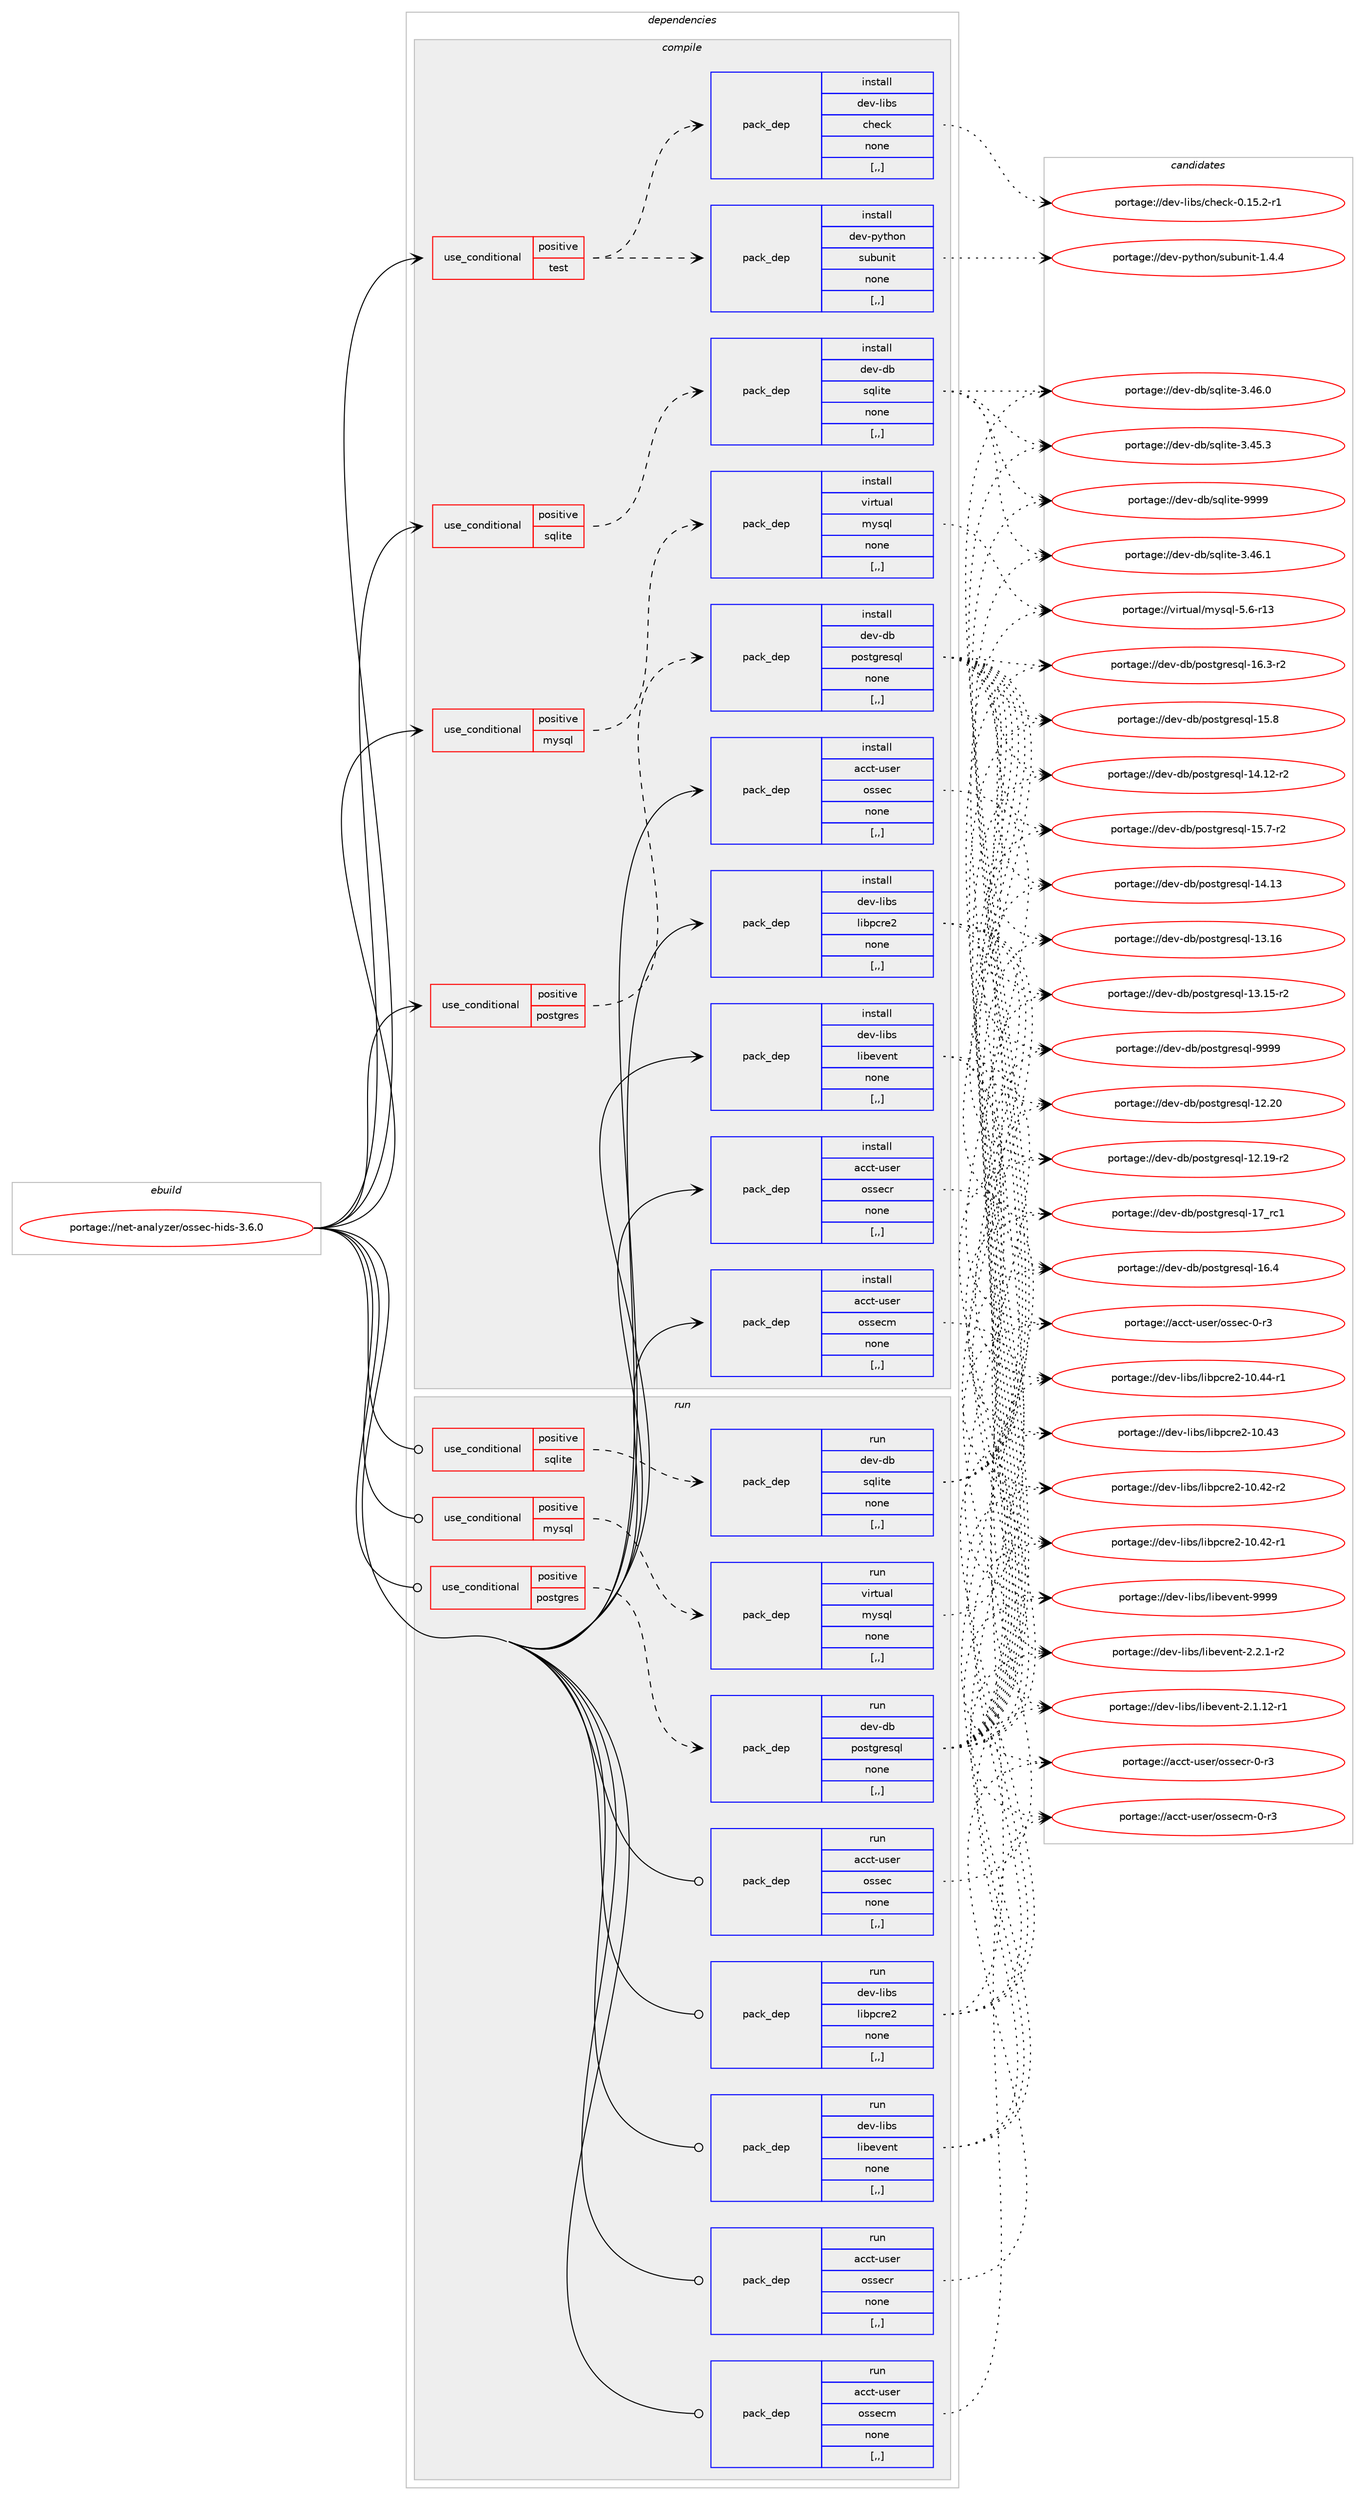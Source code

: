 digraph prolog {

# *************
# Graph options
# *************

newrank=true;
concentrate=true;
compound=true;
graph [rankdir=LR,fontname=Helvetica,fontsize=10,ranksep=1.5];#, ranksep=2.5, nodesep=0.2];
edge  [arrowhead=vee];
node  [fontname=Helvetica,fontsize=10];

# **********
# The ebuild
# **********

subgraph cluster_leftcol {
color=gray;
label=<<i>ebuild</i>>;
id [label="portage://net-analyzer/ossec-hids-3.6.0", color=red, width=4, href="../net-analyzer/ossec-hids-3.6.0.svg"];
}

# ****************
# The dependencies
# ****************

subgraph cluster_midcol {
color=gray;
label=<<i>dependencies</i>>;
subgraph cluster_compile {
fillcolor="#eeeeee";
style=filled;
label=<<i>compile</i>>;
subgraph cond222264 {
dependency852978 [label=<<TABLE BORDER="0" CELLBORDER="1" CELLSPACING="0" CELLPADDING="4"><TR><TD ROWSPAN="3" CELLPADDING="10">use_conditional</TD></TR><TR><TD>positive</TD></TR><TR><TD>mysql</TD></TR></TABLE>>, shape=none, color=red];
subgraph pack624361 {
dependency852979 [label=<<TABLE BORDER="0" CELLBORDER="1" CELLSPACING="0" CELLPADDING="4" WIDTH="220"><TR><TD ROWSPAN="6" CELLPADDING="30">pack_dep</TD></TR><TR><TD WIDTH="110">install</TD></TR><TR><TD>virtual</TD></TR><TR><TD>mysql</TD></TR><TR><TD>none</TD></TR><TR><TD>[,,]</TD></TR></TABLE>>, shape=none, color=blue];
}
dependency852978:e -> dependency852979:w [weight=20,style="dashed",arrowhead="vee"];
}
id:e -> dependency852978:w [weight=20,style="solid",arrowhead="vee"];
subgraph cond222265 {
dependency852980 [label=<<TABLE BORDER="0" CELLBORDER="1" CELLSPACING="0" CELLPADDING="4"><TR><TD ROWSPAN="3" CELLPADDING="10">use_conditional</TD></TR><TR><TD>positive</TD></TR><TR><TD>postgres</TD></TR></TABLE>>, shape=none, color=red];
subgraph pack624362 {
dependency852981 [label=<<TABLE BORDER="0" CELLBORDER="1" CELLSPACING="0" CELLPADDING="4" WIDTH="220"><TR><TD ROWSPAN="6" CELLPADDING="30">pack_dep</TD></TR><TR><TD WIDTH="110">install</TD></TR><TR><TD>dev-db</TD></TR><TR><TD>postgresql</TD></TR><TR><TD>none</TD></TR><TR><TD>[,,]</TD></TR></TABLE>>, shape=none, color=blue];
}
dependency852980:e -> dependency852981:w [weight=20,style="dashed",arrowhead="vee"];
}
id:e -> dependency852980:w [weight=20,style="solid",arrowhead="vee"];
subgraph cond222266 {
dependency852982 [label=<<TABLE BORDER="0" CELLBORDER="1" CELLSPACING="0" CELLPADDING="4"><TR><TD ROWSPAN="3" CELLPADDING="10">use_conditional</TD></TR><TR><TD>positive</TD></TR><TR><TD>sqlite</TD></TR></TABLE>>, shape=none, color=red];
subgraph pack624363 {
dependency852983 [label=<<TABLE BORDER="0" CELLBORDER="1" CELLSPACING="0" CELLPADDING="4" WIDTH="220"><TR><TD ROWSPAN="6" CELLPADDING="30">pack_dep</TD></TR><TR><TD WIDTH="110">install</TD></TR><TR><TD>dev-db</TD></TR><TR><TD>sqlite</TD></TR><TR><TD>none</TD></TR><TR><TD>[,,]</TD></TR></TABLE>>, shape=none, color=blue];
}
dependency852982:e -> dependency852983:w [weight=20,style="dashed",arrowhead="vee"];
}
id:e -> dependency852982:w [weight=20,style="solid",arrowhead="vee"];
subgraph cond222267 {
dependency852984 [label=<<TABLE BORDER="0" CELLBORDER="1" CELLSPACING="0" CELLPADDING="4"><TR><TD ROWSPAN="3" CELLPADDING="10">use_conditional</TD></TR><TR><TD>positive</TD></TR><TR><TD>test</TD></TR></TABLE>>, shape=none, color=red];
subgraph pack624364 {
dependency852985 [label=<<TABLE BORDER="0" CELLBORDER="1" CELLSPACING="0" CELLPADDING="4" WIDTH="220"><TR><TD ROWSPAN="6" CELLPADDING="30">pack_dep</TD></TR><TR><TD WIDTH="110">install</TD></TR><TR><TD>dev-libs</TD></TR><TR><TD>check</TD></TR><TR><TD>none</TD></TR><TR><TD>[,,]</TD></TR></TABLE>>, shape=none, color=blue];
}
dependency852984:e -> dependency852985:w [weight=20,style="dashed",arrowhead="vee"];
subgraph pack624365 {
dependency852986 [label=<<TABLE BORDER="0" CELLBORDER="1" CELLSPACING="0" CELLPADDING="4" WIDTH="220"><TR><TD ROWSPAN="6" CELLPADDING="30">pack_dep</TD></TR><TR><TD WIDTH="110">install</TD></TR><TR><TD>dev-python</TD></TR><TR><TD>subunit</TD></TR><TR><TD>none</TD></TR><TR><TD>[,,]</TD></TR></TABLE>>, shape=none, color=blue];
}
dependency852984:e -> dependency852986:w [weight=20,style="dashed",arrowhead="vee"];
}
id:e -> dependency852984:w [weight=20,style="solid",arrowhead="vee"];
subgraph pack624366 {
dependency852987 [label=<<TABLE BORDER="0" CELLBORDER="1" CELLSPACING="0" CELLPADDING="4" WIDTH="220"><TR><TD ROWSPAN="6" CELLPADDING="30">pack_dep</TD></TR><TR><TD WIDTH="110">install</TD></TR><TR><TD>acct-user</TD></TR><TR><TD>ossec</TD></TR><TR><TD>none</TD></TR><TR><TD>[,,]</TD></TR></TABLE>>, shape=none, color=blue];
}
id:e -> dependency852987:w [weight=20,style="solid",arrowhead="vee"];
subgraph pack624367 {
dependency852988 [label=<<TABLE BORDER="0" CELLBORDER="1" CELLSPACING="0" CELLPADDING="4" WIDTH="220"><TR><TD ROWSPAN="6" CELLPADDING="30">pack_dep</TD></TR><TR><TD WIDTH="110">install</TD></TR><TR><TD>acct-user</TD></TR><TR><TD>ossecm</TD></TR><TR><TD>none</TD></TR><TR><TD>[,,]</TD></TR></TABLE>>, shape=none, color=blue];
}
id:e -> dependency852988:w [weight=20,style="solid",arrowhead="vee"];
subgraph pack624368 {
dependency852989 [label=<<TABLE BORDER="0" CELLBORDER="1" CELLSPACING="0" CELLPADDING="4" WIDTH="220"><TR><TD ROWSPAN="6" CELLPADDING="30">pack_dep</TD></TR><TR><TD WIDTH="110">install</TD></TR><TR><TD>acct-user</TD></TR><TR><TD>ossecr</TD></TR><TR><TD>none</TD></TR><TR><TD>[,,]</TD></TR></TABLE>>, shape=none, color=blue];
}
id:e -> dependency852989:w [weight=20,style="solid",arrowhead="vee"];
subgraph pack624369 {
dependency852990 [label=<<TABLE BORDER="0" CELLBORDER="1" CELLSPACING="0" CELLPADDING="4" WIDTH="220"><TR><TD ROWSPAN="6" CELLPADDING="30">pack_dep</TD></TR><TR><TD WIDTH="110">install</TD></TR><TR><TD>dev-libs</TD></TR><TR><TD>libevent</TD></TR><TR><TD>none</TD></TR><TR><TD>[,,]</TD></TR></TABLE>>, shape=none, color=blue];
}
id:e -> dependency852990:w [weight=20,style="solid",arrowhead="vee"];
subgraph pack624370 {
dependency852991 [label=<<TABLE BORDER="0" CELLBORDER="1" CELLSPACING="0" CELLPADDING="4" WIDTH="220"><TR><TD ROWSPAN="6" CELLPADDING="30">pack_dep</TD></TR><TR><TD WIDTH="110">install</TD></TR><TR><TD>dev-libs</TD></TR><TR><TD>libpcre2</TD></TR><TR><TD>none</TD></TR><TR><TD>[,,]</TD></TR></TABLE>>, shape=none, color=blue];
}
id:e -> dependency852991:w [weight=20,style="solid",arrowhead="vee"];
}
subgraph cluster_compileandrun {
fillcolor="#eeeeee";
style=filled;
label=<<i>compile and run</i>>;
}
subgraph cluster_run {
fillcolor="#eeeeee";
style=filled;
label=<<i>run</i>>;
subgraph cond222268 {
dependency852992 [label=<<TABLE BORDER="0" CELLBORDER="1" CELLSPACING="0" CELLPADDING="4"><TR><TD ROWSPAN="3" CELLPADDING="10">use_conditional</TD></TR><TR><TD>positive</TD></TR><TR><TD>mysql</TD></TR></TABLE>>, shape=none, color=red];
subgraph pack624371 {
dependency852993 [label=<<TABLE BORDER="0" CELLBORDER="1" CELLSPACING="0" CELLPADDING="4" WIDTH="220"><TR><TD ROWSPAN="6" CELLPADDING="30">pack_dep</TD></TR><TR><TD WIDTH="110">run</TD></TR><TR><TD>virtual</TD></TR><TR><TD>mysql</TD></TR><TR><TD>none</TD></TR><TR><TD>[,,]</TD></TR></TABLE>>, shape=none, color=blue];
}
dependency852992:e -> dependency852993:w [weight=20,style="dashed",arrowhead="vee"];
}
id:e -> dependency852992:w [weight=20,style="solid",arrowhead="odot"];
subgraph cond222269 {
dependency852994 [label=<<TABLE BORDER="0" CELLBORDER="1" CELLSPACING="0" CELLPADDING="4"><TR><TD ROWSPAN="3" CELLPADDING="10">use_conditional</TD></TR><TR><TD>positive</TD></TR><TR><TD>postgres</TD></TR></TABLE>>, shape=none, color=red];
subgraph pack624372 {
dependency852995 [label=<<TABLE BORDER="0" CELLBORDER="1" CELLSPACING="0" CELLPADDING="4" WIDTH="220"><TR><TD ROWSPAN="6" CELLPADDING="30">pack_dep</TD></TR><TR><TD WIDTH="110">run</TD></TR><TR><TD>dev-db</TD></TR><TR><TD>postgresql</TD></TR><TR><TD>none</TD></TR><TR><TD>[,,]</TD></TR></TABLE>>, shape=none, color=blue];
}
dependency852994:e -> dependency852995:w [weight=20,style="dashed",arrowhead="vee"];
}
id:e -> dependency852994:w [weight=20,style="solid",arrowhead="odot"];
subgraph cond222270 {
dependency852996 [label=<<TABLE BORDER="0" CELLBORDER="1" CELLSPACING="0" CELLPADDING="4"><TR><TD ROWSPAN="3" CELLPADDING="10">use_conditional</TD></TR><TR><TD>positive</TD></TR><TR><TD>sqlite</TD></TR></TABLE>>, shape=none, color=red];
subgraph pack624373 {
dependency852997 [label=<<TABLE BORDER="0" CELLBORDER="1" CELLSPACING="0" CELLPADDING="4" WIDTH="220"><TR><TD ROWSPAN="6" CELLPADDING="30">pack_dep</TD></TR><TR><TD WIDTH="110">run</TD></TR><TR><TD>dev-db</TD></TR><TR><TD>sqlite</TD></TR><TR><TD>none</TD></TR><TR><TD>[,,]</TD></TR></TABLE>>, shape=none, color=blue];
}
dependency852996:e -> dependency852997:w [weight=20,style="dashed",arrowhead="vee"];
}
id:e -> dependency852996:w [weight=20,style="solid",arrowhead="odot"];
subgraph pack624374 {
dependency852998 [label=<<TABLE BORDER="0" CELLBORDER="1" CELLSPACING="0" CELLPADDING="4" WIDTH="220"><TR><TD ROWSPAN="6" CELLPADDING="30">pack_dep</TD></TR><TR><TD WIDTH="110">run</TD></TR><TR><TD>acct-user</TD></TR><TR><TD>ossec</TD></TR><TR><TD>none</TD></TR><TR><TD>[,,]</TD></TR></TABLE>>, shape=none, color=blue];
}
id:e -> dependency852998:w [weight=20,style="solid",arrowhead="odot"];
subgraph pack624375 {
dependency852999 [label=<<TABLE BORDER="0" CELLBORDER="1" CELLSPACING="0" CELLPADDING="4" WIDTH="220"><TR><TD ROWSPAN="6" CELLPADDING="30">pack_dep</TD></TR><TR><TD WIDTH="110">run</TD></TR><TR><TD>acct-user</TD></TR><TR><TD>ossecm</TD></TR><TR><TD>none</TD></TR><TR><TD>[,,]</TD></TR></TABLE>>, shape=none, color=blue];
}
id:e -> dependency852999:w [weight=20,style="solid",arrowhead="odot"];
subgraph pack624376 {
dependency853000 [label=<<TABLE BORDER="0" CELLBORDER="1" CELLSPACING="0" CELLPADDING="4" WIDTH="220"><TR><TD ROWSPAN="6" CELLPADDING="30">pack_dep</TD></TR><TR><TD WIDTH="110">run</TD></TR><TR><TD>acct-user</TD></TR><TR><TD>ossecr</TD></TR><TR><TD>none</TD></TR><TR><TD>[,,]</TD></TR></TABLE>>, shape=none, color=blue];
}
id:e -> dependency853000:w [weight=20,style="solid",arrowhead="odot"];
subgraph pack624377 {
dependency853001 [label=<<TABLE BORDER="0" CELLBORDER="1" CELLSPACING="0" CELLPADDING="4" WIDTH="220"><TR><TD ROWSPAN="6" CELLPADDING="30">pack_dep</TD></TR><TR><TD WIDTH="110">run</TD></TR><TR><TD>dev-libs</TD></TR><TR><TD>libevent</TD></TR><TR><TD>none</TD></TR><TR><TD>[,,]</TD></TR></TABLE>>, shape=none, color=blue];
}
id:e -> dependency853001:w [weight=20,style="solid",arrowhead="odot"];
subgraph pack624378 {
dependency853002 [label=<<TABLE BORDER="0" CELLBORDER="1" CELLSPACING="0" CELLPADDING="4" WIDTH="220"><TR><TD ROWSPAN="6" CELLPADDING="30">pack_dep</TD></TR><TR><TD WIDTH="110">run</TD></TR><TR><TD>dev-libs</TD></TR><TR><TD>libpcre2</TD></TR><TR><TD>none</TD></TR><TR><TD>[,,]</TD></TR></TABLE>>, shape=none, color=blue];
}
id:e -> dependency853002:w [weight=20,style="solid",arrowhead="odot"];
}
}

# **************
# The candidates
# **************

subgraph cluster_choices {
rank=same;
color=gray;
label=<<i>candidates</i>>;

subgraph choice624361 {
color=black;
nodesep=1;
choice118105114116117971084710912111511310845534654451144951 [label="portage://virtual/mysql-5.6-r13", color=red, width=4,href="../virtual/mysql-5.6-r13.svg"];
dependency852979:e -> choice118105114116117971084710912111511310845534654451144951:w [style=dotted,weight="100"];
}
subgraph choice624362 {
color=black;
nodesep=1;
choice1001011184510098471121111151161031141011151131084557575757 [label="portage://dev-db/postgresql-9999", color=red, width=4,href="../dev-db/postgresql-9999.svg"];
choice100101118451009847112111115116103114101115113108454955951149949 [label="portage://dev-db/postgresql-17_rc1", color=red, width=4,href="../dev-db/postgresql-17_rc1.svg"];
choice1001011184510098471121111151161031141011151131084549544652 [label="portage://dev-db/postgresql-16.4", color=red, width=4,href="../dev-db/postgresql-16.4.svg"];
choice10010111845100984711211111511610311410111511310845495446514511450 [label="portage://dev-db/postgresql-16.3-r2", color=red, width=4,href="../dev-db/postgresql-16.3-r2.svg"];
choice1001011184510098471121111151161031141011151131084549534656 [label="portage://dev-db/postgresql-15.8", color=red, width=4,href="../dev-db/postgresql-15.8.svg"];
choice10010111845100984711211111511610311410111511310845495346554511450 [label="portage://dev-db/postgresql-15.7-r2", color=red, width=4,href="../dev-db/postgresql-15.7-r2.svg"];
choice100101118451009847112111115116103114101115113108454952464951 [label="portage://dev-db/postgresql-14.13", color=red, width=4,href="../dev-db/postgresql-14.13.svg"];
choice1001011184510098471121111151161031141011151131084549524649504511450 [label="portage://dev-db/postgresql-14.12-r2", color=red, width=4,href="../dev-db/postgresql-14.12-r2.svg"];
choice100101118451009847112111115116103114101115113108454951464954 [label="portage://dev-db/postgresql-13.16", color=red, width=4,href="../dev-db/postgresql-13.16.svg"];
choice1001011184510098471121111151161031141011151131084549514649534511450 [label="portage://dev-db/postgresql-13.15-r2", color=red, width=4,href="../dev-db/postgresql-13.15-r2.svg"];
choice100101118451009847112111115116103114101115113108454950465048 [label="portage://dev-db/postgresql-12.20", color=red, width=4,href="../dev-db/postgresql-12.20.svg"];
choice1001011184510098471121111151161031141011151131084549504649574511450 [label="portage://dev-db/postgresql-12.19-r2", color=red, width=4,href="../dev-db/postgresql-12.19-r2.svg"];
dependency852981:e -> choice1001011184510098471121111151161031141011151131084557575757:w [style=dotted,weight="100"];
dependency852981:e -> choice100101118451009847112111115116103114101115113108454955951149949:w [style=dotted,weight="100"];
dependency852981:e -> choice1001011184510098471121111151161031141011151131084549544652:w [style=dotted,weight="100"];
dependency852981:e -> choice10010111845100984711211111511610311410111511310845495446514511450:w [style=dotted,weight="100"];
dependency852981:e -> choice1001011184510098471121111151161031141011151131084549534656:w [style=dotted,weight="100"];
dependency852981:e -> choice10010111845100984711211111511610311410111511310845495346554511450:w [style=dotted,weight="100"];
dependency852981:e -> choice100101118451009847112111115116103114101115113108454952464951:w [style=dotted,weight="100"];
dependency852981:e -> choice1001011184510098471121111151161031141011151131084549524649504511450:w [style=dotted,weight="100"];
dependency852981:e -> choice100101118451009847112111115116103114101115113108454951464954:w [style=dotted,weight="100"];
dependency852981:e -> choice1001011184510098471121111151161031141011151131084549514649534511450:w [style=dotted,weight="100"];
dependency852981:e -> choice100101118451009847112111115116103114101115113108454950465048:w [style=dotted,weight="100"];
dependency852981:e -> choice1001011184510098471121111151161031141011151131084549504649574511450:w [style=dotted,weight="100"];
}
subgraph choice624363 {
color=black;
nodesep=1;
choice1001011184510098471151131081051161014557575757 [label="portage://dev-db/sqlite-9999", color=red, width=4,href="../dev-db/sqlite-9999.svg"];
choice10010111845100984711511310810511610145514652544649 [label="portage://dev-db/sqlite-3.46.1", color=red, width=4,href="../dev-db/sqlite-3.46.1.svg"];
choice10010111845100984711511310810511610145514652544648 [label="portage://dev-db/sqlite-3.46.0", color=red, width=4,href="../dev-db/sqlite-3.46.0.svg"];
choice10010111845100984711511310810511610145514652534651 [label="portage://dev-db/sqlite-3.45.3", color=red, width=4,href="../dev-db/sqlite-3.45.3.svg"];
dependency852983:e -> choice1001011184510098471151131081051161014557575757:w [style=dotted,weight="100"];
dependency852983:e -> choice10010111845100984711511310810511610145514652544649:w [style=dotted,weight="100"];
dependency852983:e -> choice10010111845100984711511310810511610145514652544648:w [style=dotted,weight="100"];
dependency852983:e -> choice10010111845100984711511310810511610145514652534651:w [style=dotted,weight="100"];
}
subgraph choice624364 {
color=black;
nodesep=1;
choice1001011184510810598115479910410199107454846495346504511449 [label="portage://dev-libs/check-0.15.2-r1", color=red, width=4,href="../dev-libs/check-0.15.2-r1.svg"];
dependency852985:e -> choice1001011184510810598115479910410199107454846495346504511449:w [style=dotted,weight="100"];
}
subgraph choice624365 {
color=black;
nodesep=1;
choice100101118451121211161041111104711511798117110105116454946524652 [label="portage://dev-python/subunit-1.4.4", color=red, width=4,href="../dev-python/subunit-1.4.4.svg"];
dependency852986:e -> choice100101118451121211161041111104711511798117110105116454946524652:w [style=dotted,weight="100"];
}
subgraph choice624366 {
color=black;
nodesep=1;
choice97999911645117115101114471111151151019945484511451 [label="portage://acct-user/ossec-0-r3", color=red, width=4,href="../acct-user/ossec-0-r3.svg"];
dependency852987:e -> choice97999911645117115101114471111151151019945484511451:w [style=dotted,weight="100"];
}
subgraph choice624367 {
color=black;
nodesep=1;
choice97999911645117115101114471111151151019910945484511451 [label="portage://acct-user/ossecm-0-r3", color=red, width=4,href="../acct-user/ossecm-0-r3.svg"];
dependency852988:e -> choice97999911645117115101114471111151151019910945484511451:w [style=dotted,weight="100"];
}
subgraph choice624368 {
color=black;
nodesep=1;
choice97999911645117115101114471111151151019911445484511451 [label="portage://acct-user/ossecr-0-r3", color=red, width=4,href="../acct-user/ossecr-0-r3.svg"];
dependency852989:e -> choice97999911645117115101114471111151151019911445484511451:w [style=dotted,weight="100"];
}
subgraph choice624369 {
color=black;
nodesep=1;
choice100101118451081059811547108105981011181011101164557575757 [label="portage://dev-libs/libevent-9999", color=red, width=4,href="../dev-libs/libevent-9999.svg"];
choice100101118451081059811547108105981011181011101164550465046494511450 [label="portage://dev-libs/libevent-2.2.1-r2", color=red, width=4,href="../dev-libs/libevent-2.2.1-r2.svg"];
choice10010111845108105981154710810598101118101110116455046494649504511449 [label="portage://dev-libs/libevent-2.1.12-r1", color=red, width=4,href="../dev-libs/libevent-2.1.12-r1.svg"];
dependency852990:e -> choice100101118451081059811547108105981011181011101164557575757:w [style=dotted,weight="100"];
dependency852990:e -> choice100101118451081059811547108105981011181011101164550465046494511450:w [style=dotted,weight="100"];
dependency852990:e -> choice10010111845108105981154710810598101118101110116455046494649504511449:w [style=dotted,weight="100"];
}
subgraph choice624370 {
color=black;
nodesep=1;
choice1001011184510810598115471081059811299114101504549484652524511449 [label="portage://dev-libs/libpcre2-10.44-r1", color=red, width=4,href="../dev-libs/libpcre2-10.44-r1.svg"];
choice100101118451081059811547108105981129911410150454948465251 [label="portage://dev-libs/libpcre2-10.43", color=red, width=4,href="../dev-libs/libpcre2-10.43.svg"];
choice1001011184510810598115471081059811299114101504549484652504511450 [label="portage://dev-libs/libpcre2-10.42-r2", color=red, width=4,href="../dev-libs/libpcre2-10.42-r2.svg"];
choice1001011184510810598115471081059811299114101504549484652504511449 [label="portage://dev-libs/libpcre2-10.42-r1", color=red, width=4,href="../dev-libs/libpcre2-10.42-r1.svg"];
dependency852991:e -> choice1001011184510810598115471081059811299114101504549484652524511449:w [style=dotted,weight="100"];
dependency852991:e -> choice100101118451081059811547108105981129911410150454948465251:w [style=dotted,weight="100"];
dependency852991:e -> choice1001011184510810598115471081059811299114101504549484652504511450:w [style=dotted,weight="100"];
dependency852991:e -> choice1001011184510810598115471081059811299114101504549484652504511449:w [style=dotted,weight="100"];
}
subgraph choice624371 {
color=black;
nodesep=1;
choice118105114116117971084710912111511310845534654451144951 [label="portage://virtual/mysql-5.6-r13", color=red, width=4,href="../virtual/mysql-5.6-r13.svg"];
dependency852993:e -> choice118105114116117971084710912111511310845534654451144951:w [style=dotted,weight="100"];
}
subgraph choice624372 {
color=black;
nodesep=1;
choice1001011184510098471121111151161031141011151131084557575757 [label="portage://dev-db/postgresql-9999", color=red, width=4,href="../dev-db/postgresql-9999.svg"];
choice100101118451009847112111115116103114101115113108454955951149949 [label="portage://dev-db/postgresql-17_rc1", color=red, width=4,href="../dev-db/postgresql-17_rc1.svg"];
choice1001011184510098471121111151161031141011151131084549544652 [label="portage://dev-db/postgresql-16.4", color=red, width=4,href="../dev-db/postgresql-16.4.svg"];
choice10010111845100984711211111511610311410111511310845495446514511450 [label="portage://dev-db/postgresql-16.3-r2", color=red, width=4,href="../dev-db/postgresql-16.3-r2.svg"];
choice1001011184510098471121111151161031141011151131084549534656 [label="portage://dev-db/postgresql-15.8", color=red, width=4,href="../dev-db/postgresql-15.8.svg"];
choice10010111845100984711211111511610311410111511310845495346554511450 [label="portage://dev-db/postgresql-15.7-r2", color=red, width=4,href="../dev-db/postgresql-15.7-r2.svg"];
choice100101118451009847112111115116103114101115113108454952464951 [label="portage://dev-db/postgresql-14.13", color=red, width=4,href="../dev-db/postgresql-14.13.svg"];
choice1001011184510098471121111151161031141011151131084549524649504511450 [label="portage://dev-db/postgresql-14.12-r2", color=red, width=4,href="../dev-db/postgresql-14.12-r2.svg"];
choice100101118451009847112111115116103114101115113108454951464954 [label="portage://dev-db/postgresql-13.16", color=red, width=4,href="../dev-db/postgresql-13.16.svg"];
choice1001011184510098471121111151161031141011151131084549514649534511450 [label="portage://dev-db/postgresql-13.15-r2", color=red, width=4,href="../dev-db/postgresql-13.15-r2.svg"];
choice100101118451009847112111115116103114101115113108454950465048 [label="portage://dev-db/postgresql-12.20", color=red, width=4,href="../dev-db/postgresql-12.20.svg"];
choice1001011184510098471121111151161031141011151131084549504649574511450 [label="portage://dev-db/postgresql-12.19-r2", color=red, width=4,href="../dev-db/postgresql-12.19-r2.svg"];
dependency852995:e -> choice1001011184510098471121111151161031141011151131084557575757:w [style=dotted,weight="100"];
dependency852995:e -> choice100101118451009847112111115116103114101115113108454955951149949:w [style=dotted,weight="100"];
dependency852995:e -> choice1001011184510098471121111151161031141011151131084549544652:w [style=dotted,weight="100"];
dependency852995:e -> choice10010111845100984711211111511610311410111511310845495446514511450:w [style=dotted,weight="100"];
dependency852995:e -> choice1001011184510098471121111151161031141011151131084549534656:w [style=dotted,weight="100"];
dependency852995:e -> choice10010111845100984711211111511610311410111511310845495346554511450:w [style=dotted,weight="100"];
dependency852995:e -> choice100101118451009847112111115116103114101115113108454952464951:w [style=dotted,weight="100"];
dependency852995:e -> choice1001011184510098471121111151161031141011151131084549524649504511450:w [style=dotted,weight="100"];
dependency852995:e -> choice100101118451009847112111115116103114101115113108454951464954:w [style=dotted,weight="100"];
dependency852995:e -> choice1001011184510098471121111151161031141011151131084549514649534511450:w [style=dotted,weight="100"];
dependency852995:e -> choice100101118451009847112111115116103114101115113108454950465048:w [style=dotted,weight="100"];
dependency852995:e -> choice1001011184510098471121111151161031141011151131084549504649574511450:w [style=dotted,weight="100"];
}
subgraph choice624373 {
color=black;
nodesep=1;
choice1001011184510098471151131081051161014557575757 [label="portage://dev-db/sqlite-9999", color=red, width=4,href="../dev-db/sqlite-9999.svg"];
choice10010111845100984711511310810511610145514652544649 [label="portage://dev-db/sqlite-3.46.1", color=red, width=4,href="../dev-db/sqlite-3.46.1.svg"];
choice10010111845100984711511310810511610145514652544648 [label="portage://dev-db/sqlite-3.46.0", color=red, width=4,href="../dev-db/sqlite-3.46.0.svg"];
choice10010111845100984711511310810511610145514652534651 [label="portage://dev-db/sqlite-3.45.3", color=red, width=4,href="../dev-db/sqlite-3.45.3.svg"];
dependency852997:e -> choice1001011184510098471151131081051161014557575757:w [style=dotted,weight="100"];
dependency852997:e -> choice10010111845100984711511310810511610145514652544649:w [style=dotted,weight="100"];
dependency852997:e -> choice10010111845100984711511310810511610145514652544648:w [style=dotted,weight="100"];
dependency852997:e -> choice10010111845100984711511310810511610145514652534651:w [style=dotted,weight="100"];
}
subgraph choice624374 {
color=black;
nodesep=1;
choice97999911645117115101114471111151151019945484511451 [label="portage://acct-user/ossec-0-r3", color=red, width=4,href="../acct-user/ossec-0-r3.svg"];
dependency852998:e -> choice97999911645117115101114471111151151019945484511451:w [style=dotted,weight="100"];
}
subgraph choice624375 {
color=black;
nodesep=1;
choice97999911645117115101114471111151151019910945484511451 [label="portage://acct-user/ossecm-0-r3", color=red, width=4,href="../acct-user/ossecm-0-r3.svg"];
dependency852999:e -> choice97999911645117115101114471111151151019910945484511451:w [style=dotted,weight="100"];
}
subgraph choice624376 {
color=black;
nodesep=1;
choice97999911645117115101114471111151151019911445484511451 [label="portage://acct-user/ossecr-0-r3", color=red, width=4,href="../acct-user/ossecr-0-r3.svg"];
dependency853000:e -> choice97999911645117115101114471111151151019911445484511451:w [style=dotted,weight="100"];
}
subgraph choice624377 {
color=black;
nodesep=1;
choice100101118451081059811547108105981011181011101164557575757 [label="portage://dev-libs/libevent-9999", color=red, width=4,href="../dev-libs/libevent-9999.svg"];
choice100101118451081059811547108105981011181011101164550465046494511450 [label="portage://dev-libs/libevent-2.2.1-r2", color=red, width=4,href="../dev-libs/libevent-2.2.1-r2.svg"];
choice10010111845108105981154710810598101118101110116455046494649504511449 [label="portage://dev-libs/libevent-2.1.12-r1", color=red, width=4,href="../dev-libs/libevent-2.1.12-r1.svg"];
dependency853001:e -> choice100101118451081059811547108105981011181011101164557575757:w [style=dotted,weight="100"];
dependency853001:e -> choice100101118451081059811547108105981011181011101164550465046494511450:w [style=dotted,weight="100"];
dependency853001:e -> choice10010111845108105981154710810598101118101110116455046494649504511449:w [style=dotted,weight="100"];
}
subgraph choice624378 {
color=black;
nodesep=1;
choice1001011184510810598115471081059811299114101504549484652524511449 [label="portage://dev-libs/libpcre2-10.44-r1", color=red, width=4,href="../dev-libs/libpcre2-10.44-r1.svg"];
choice100101118451081059811547108105981129911410150454948465251 [label="portage://dev-libs/libpcre2-10.43", color=red, width=4,href="../dev-libs/libpcre2-10.43.svg"];
choice1001011184510810598115471081059811299114101504549484652504511450 [label="portage://dev-libs/libpcre2-10.42-r2", color=red, width=4,href="../dev-libs/libpcre2-10.42-r2.svg"];
choice1001011184510810598115471081059811299114101504549484652504511449 [label="portage://dev-libs/libpcre2-10.42-r1", color=red, width=4,href="../dev-libs/libpcre2-10.42-r1.svg"];
dependency853002:e -> choice1001011184510810598115471081059811299114101504549484652524511449:w [style=dotted,weight="100"];
dependency853002:e -> choice100101118451081059811547108105981129911410150454948465251:w [style=dotted,weight="100"];
dependency853002:e -> choice1001011184510810598115471081059811299114101504549484652504511450:w [style=dotted,weight="100"];
dependency853002:e -> choice1001011184510810598115471081059811299114101504549484652504511449:w [style=dotted,weight="100"];
}
}

}
